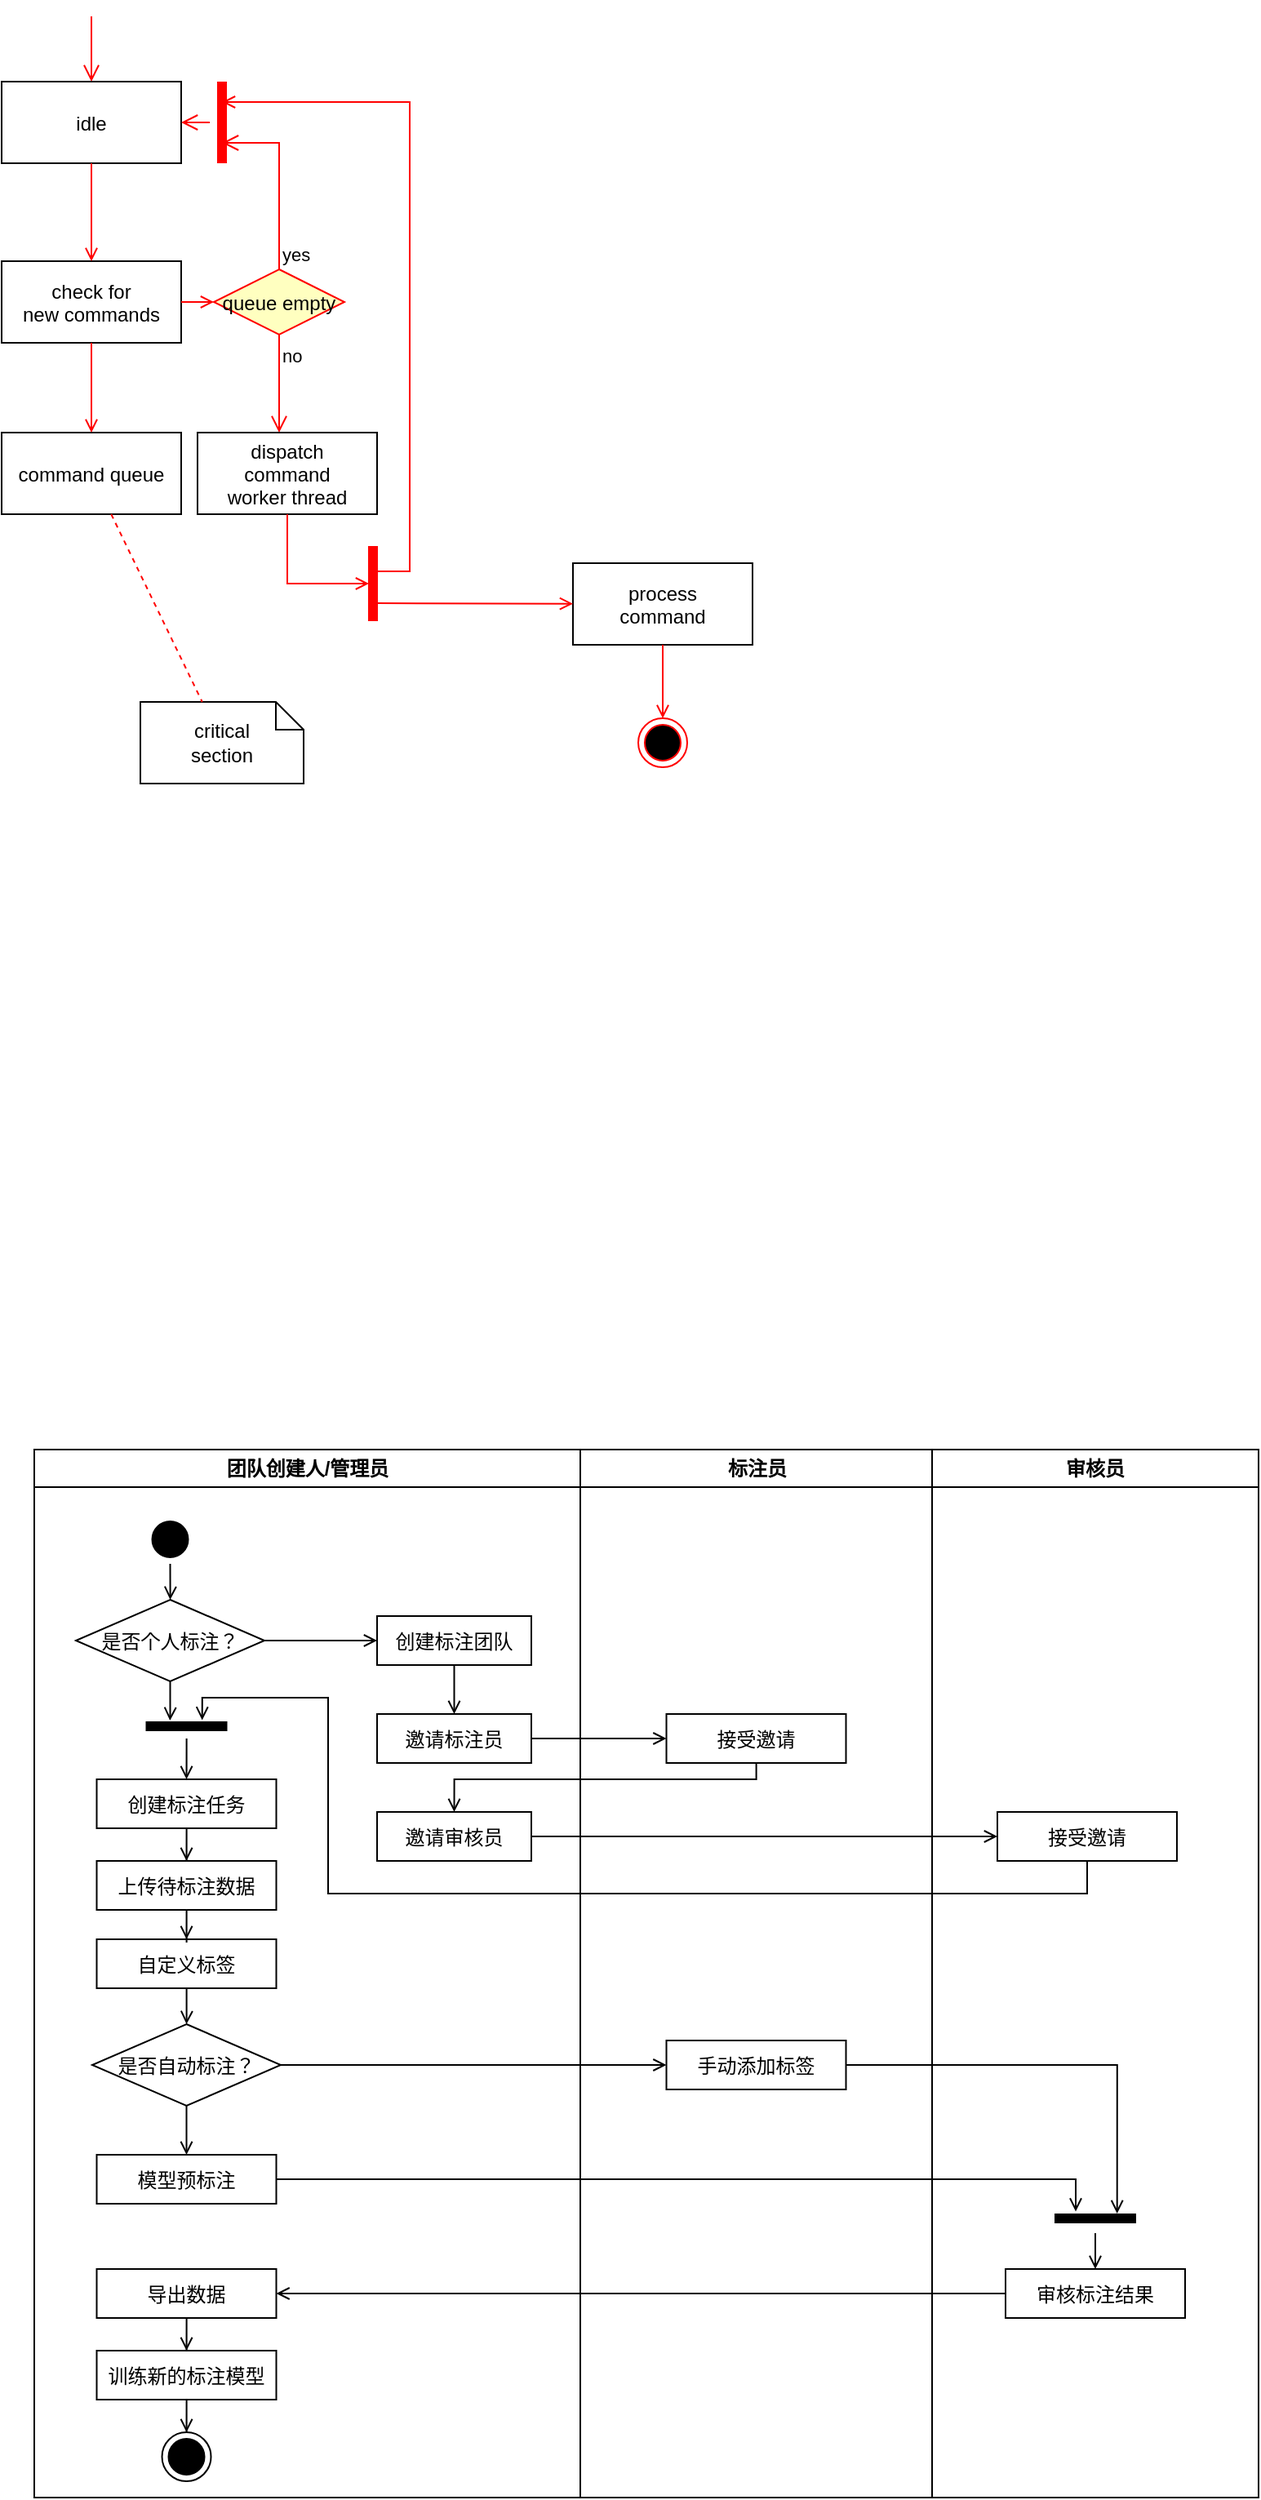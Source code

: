 <mxfile version="24.2.2" type="github">
  <diagram name="Page-1" id="e7e014a7-5840-1c2e-5031-d8a46d1fe8dd">
    <mxGraphModel dx="2163" dy="1971" grid="0" gridSize="10" guides="1" tooltips="1" connect="1" arrows="1" fold="1" page="0" pageScale="1" pageWidth="1169" pageHeight="826" background="#ffffff" math="0" shadow="0">
      <root>
        <mxCell id="0" />
        <mxCell id="1" parent="0" />
        <mxCell id="2" value="团队创建人/管理员" style="swimlane;whiteSpace=wrap;fontColor=#000000;strokeColor=default;" parent="1" vertex="1">
          <mxGeometry x="110" y="128" width="334.5" height="642" as="geometry" />
        </mxCell>
        <mxCell id="X5kjKqMFiwUnmaEWyvKP-103" style="edgeStyle=orthogonalEdgeStyle;rounded=0;orthogonalLoop=1;jettySize=auto;html=1;entryX=0.5;entryY=0;entryDx=0;entryDy=0;endArrow=open;endFill=0;strokeColor=default;fontColor=#000000;" parent="2" source="5" target="X5kjKqMFiwUnmaEWyvKP-41" edge="1">
          <mxGeometry relative="1" as="geometry" />
        </mxCell>
        <mxCell id="5" value="" style="ellipse;shape=startState;fillColor=#000000;strokeColor=default;fontColor=#000000;" parent="2" vertex="1">
          <mxGeometry x="68.25" y="40" width="30" height="30" as="geometry" />
        </mxCell>
        <mxCell id="X5kjKqMFiwUnmaEWyvKP-74" style="edgeStyle=orthogonalEdgeStyle;rounded=0;orthogonalLoop=1;jettySize=auto;html=1;entryX=0;entryY=0.5;entryDx=0;entryDy=0;endArrow=open;endFill=0;strokeColor=default;fontColor=#000000;" parent="2" source="X5kjKqMFiwUnmaEWyvKP-41" target="X5kjKqMFiwUnmaEWyvKP-52" edge="1">
          <mxGeometry relative="1" as="geometry" />
        </mxCell>
        <mxCell id="X5kjKqMFiwUnmaEWyvKP-41" value="是否个人标注？" style="rhombus;fillColor=#ffffff;strokeColor=default;fontColor=#000000;" parent="2" vertex="1">
          <mxGeometry x="25.5" y="92" width="115.5" height="50" as="geometry" />
        </mxCell>
        <mxCell id="X5kjKqMFiwUnmaEWyvKP-67" style="edgeStyle=orthogonalEdgeStyle;rounded=0;orthogonalLoop=1;jettySize=auto;html=1;endArrow=open;endFill=0;strokeColor=default;fontColor=#000000;" parent="2" source="X5kjKqMFiwUnmaEWyvKP-48" target="X5kjKqMFiwUnmaEWyvKP-64" edge="1">
          <mxGeometry relative="1" as="geometry" />
        </mxCell>
        <mxCell id="X5kjKqMFiwUnmaEWyvKP-48" value="自定义标签" style="strokeColor=default;fontColor=#000000;" parent="2" vertex="1">
          <mxGeometry x="38.25" y="300" width="110" height="30" as="geometry" />
        </mxCell>
        <mxCell id="X5kjKqMFiwUnmaEWyvKP-66" style="edgeStyle=orthogonalEdgeStyle;rounded=0;orthogonalLoop=1;jettySize=auto;html=1;entryX=0.5;entryY=0;entryDx=0;entryDy=0;endArrow=open;endFill=0;strokeColor=default;fontColor=#000000;" parent="2" source="X5kjKqMFiwUnmaEWyvKP-49" target="X5kjKqMFiwUnmaEWyvKP-48" edge="1">
          <mxGeometry relative="1" as="geometry" />
        </mxCell>
        <mxCell id="X5kjKqMFiwUnmaEWyvKP-49" value="上传待标注数据" style="strokeColor=default;fontColor=#000000;" parent="2" vertex="1">
          <mxGeometry x="38.25" y="252" width="110" height="30" as="geometry" />
        </mxCell>
        <mxCell id="X5kjKqMFiwUnmaEWyvKP-63" style="edgeStyle=orthogonalEdgeStyle;rounded=0;orthogonalLoop=1;jettySize=auto;html=1;entryX=0.5;entryY=0;entryDx=0;entryDy=0;endArrow=open;endFill=0;strokeColor=default;fontColor=#000000;" parent="2" source="X5kjKqMFiwUnmaEWyvKP-50" target="X5kjKqMFiwUnmaEWyvKP-49" edge="1">
          <mxGeometry relative="1" as="geometry" />
        </mxCell>
        <mxCell id="X5kjKqMFiwUnmaEWyvKP-50" value="创建标注任务" style="strokeColor=default;fontColor=#000000;" parent="2" vertex="1">
          <mxGeometry x="38.25" y="202" width="110" height="30" as="geometry" />
        </mxCell>
        <mxCell id="X5kjKqMFiwUnmaEWyvKP-61" style="edgeStyle=orthogonalEdgeStyle;rounded=0;orthogonalLoop=1;jettySize=auto;html=1;exitX=0.5;exitY=1;exitDx=0;exitDy=0;entryX=0.5;entryY=0;entryDx=0;entryDy=0;endArrow=open;endFill=0;strokeColor=default;fontColor=#000000;" parent="2" source="X5kjKqMFiwUnmaEWyvKP-52" target="X5kjKqMFiwUnmaEWyvKP-54" edge="1">
          <mxGeometry relative="1" as="geometry" />
        </mxCell>
        <mxCell id="X5kjKqMFiwUnmaEWyvKP-52" value="创建标注团队" style="strokeColor=default;fontColor=#000000;" parent="2" vertex="1">
          <mxGeometry x="210" y="102" width="94.5" height="30" as="geometry" />
        </mxCell>
        <mxCell id="X5kjKqMFiwUnmaEWyvKP-54" value="邀请标注员" style="strokeColor=default;fontColor=#000000;" parent="2" vertex="1">
          <mxGeometry x="210" y="162" width="94.5" height="30" as="geometry" />
        </mxCell>
        <mxCell id="X5kjKqMFiwUnmaEWyvKP-55" value="邀请审核员" style="strokeColor=default;fontColor=#000000;" parent="2" vertex="1">
          <mxGeometry x="210" y="222" width="94.5" height="30" as="geometry" />
        </mxCell>
        <mxCell id="X5kjKqMFiwUnmaEWyvKP-70" style="edgeStyle=orthogonalEdgeStyle;rounded=0;orthogonalLoop=1;jettySize=auto;html=1;entryX=0.5;entryY=0;entryDx=0;entryDy=0;endArrow=open;endFill=0;strokeColor=default;fontColor=#000000;" parent="2" source="X5kjKqMFiwUnmaEWyvKP-64" target="X5kjKqMFiwUnmaEWyvKP-45" edge="1">
          <mxGeometry relative="1" as="geometry" />
        </mxCell>
        <mxCell id="X5kjKqMFiwUnmaEWyvKP-64" value="是否自动标注？" style="rhombus;fillColor=#ffffff;strokeColor=default;fontColor=#000000;" parent="2" vertex="1">
          <mxGeometry x="35.5" y="352" width="115.5" height="50" as="geometry" />
        </mxCell>
        <mxCell id="X5kjKqMFiwUnmaEWyvKP-45" value="模型预标注" style="strokeColor=default;fontColor=#000000;" parent="2" vertex="1">
          <mxGeometry x="38.25" y="432" width="110" height="30" as="geometry" />
        </mxCell>
        <mxCell id="X5kjKqMFiwUnmaEWyvKP-72" style="edgeStyle=orthogonalEdgeStyle;rounded=0;orthogonalLoop=1;jettySize=auto;html=1;entryX=0.5;entryY=0;entryDx=0;entryDy=0;endArrow=open;endFill=0;strokeColor=default;fontColor=#000000;" parent="2" source="X5kjKqMFiwUnmaEWyvKP-46" target="X5kjKqMFiwUnmaEWyvKP-47" edge="1">
          <mxGeometry relative="1" as="geometry" />
        </mxCell>
        <mxCell id="X5kjKqMFiwUnmaEWyvKP-46" value="导出数据" style="strokeColor=default;fontColor=#000000;" parent="2" vertex="1">
          <mxGeometry x="38.25" y="502" width="110" height="30" as="geometry" />
        </mxCell>
        <mxCell id="X5kjKqMFiwUnmaEWyvKP-73" style="edgeStyle=orthogonalEdgeStyle;rounded=0;orthogonalLoop=1;jettySize=auto;html=1;entryX=0.5;entryY=0;entryDx=0;entryDy=0;endArrow=open;endFill=0;strokeColor=default;fontColor=#000000;" parent="2" source="X5kjKqMFiwUnmaEWyvKP-47" target="X5kjKqMFiwUnmaEWyvKP-68" edge="1">
          <mxGeometry relative="1" as="geometry" />
        </mxCell>
        <mxCell id="X5kjKqMFiwUnmaEWyvKP-47" value="训练新的标注模型" style="strokeColor=default;fontColor=#000000;" parent="2" vertex="1">
          <mxGeometry x="38.25" y="552" width="110" height="30" as="geometry" />
        </mxCell>
        <mxCell id="X5kjKqMFiwUnmaEWyvKP-68" value="" style="ellipse;shape=endState;fillColor=#000000;strokeColor=default;fontColor=#000000;" parent="2" vertex="1">
          <mxGeometry x="78.25" y="602" width="30" height="30" as="geometry" />
        </mxCell>
        <mxCell id="X5kjKqMFiwUnmaEWyvKP-79" style="edgeStyle=orthogonalEdgeStyle;rounded=0;orthogonalLoop=1;jettySize=auto;html=1;entryX=0.5;entryY=0;entryDx=0;entryDy=0;endArrow=open;endFill=0;strokeColor=default;fontColor=#000000;" parent="2" source="X5kjKqMFiwUnmaEWyvKP-75" target="X5kjKqMFiwUnmaEWyvKP-50" edge="1">
          <mxGeometry relative="1" as="geometry" />
        </mxCell>
        <mxCell id="X5kjKqMFiwUnmaEWyvKP-75" value="" style="shape=line;strokeWidth=6;strokeColor=default;rotation=0;fontColor=#000000;" parent="2" vertex="1">
          <mxGeometry x="68.25" y="162" width="50" height="15" as="geometry" />
        </mxCell>
        <mxCell id="X5kjKqMFiwUnmaEWyvKP-91" style="edgeStyle=orthogonalEdgeStyle;rounded=0;orthogonalLoop=1;jettySize=auto;html=1;entryX=0.298;entryY=0.269;entryDx=0;entryDy=0;entryPerimeter=0;endArrow=open;endFill=0;strokeColor=default;fontColor=#000000;" parent="2" source="X5kjKqMFiwUnmaEWyvKP-41" target="X5kjKqMFiwUnmaEWyvKP-75" edge="1">
          <mxGeometry relative="1" as="geometry" />
        </mxCell>
        <mxCell id="3" value="标注员" style="swimlane;whiteSpace=wrap;fontColor=#000000;strokeColor=default;" parent="1" vertex="1">
          <mxGeometry x="444.5" y="128" width="215.5" height="642" as="geometry" />
        </mxCell>
        <mxCell id="X5kjKqMFiwUnmaEWyvKP-57" value="接受邀请" style="strokeColor=default;fontColor=#000000;" parent="3" vertex="1">
          <mxGeometry x="52.75" y="162" width="110" height="30" as="geometry" />
        </mxCell>
        <mxCell id="X5kjKqMFiwUnmaEWyvKP-59" value="手动添加标签" style="strokeColor=default;fontColor=#000000;" parent="3" vertex="1">
          <mxGeometry x="52.75" y="362" width="110" height="30" as="geometry" />
        </mxCell>
        <mxCell id="4" value="审核员" style="swimlane;whiteSpace=wrap;fontColor=default;fillStyle=auto;labelBackgroundColor=none;labelBorderColor=none;strokeColor=default;" parent="1" vertex="1">
          <mxGeometry x="660" y="128" width="200" height="642" as="geometry" />
        </mxCell>
        <mxCell id="X5kjKqMFiwUnmaEWyvKP-56" value="接受邀请" style="strokeColor=default;fontColor=#000000;" parent="4" vertex="1">
          <mxGeometry x="40" y="222" width="110" height="30" as="geometry" />
        </mxCell>
        <mxCell id="X5kjKqMFiwUnmaEWyvKP-58" value="审核标注结果" style="strokeColor=default;fontColor=#000000;" parent="4" vertex="1">
          <mxGeometry x="45" y="502" width="110" height="30" as="geometry" />
        </mxCell>
        <mxCell id="X5kjKqMFiwUnmaEWyvKP-97" style="edgeStyle=orthogonalEdgeStyle;rounded=0;orthogonalLoop=1;jettySize=auto;html=1;entryX=0.5;entryY=0;entryDx=0;entryDy=0;endArrow=open;endFill=0;strokeColor=default;fontColor=#000000;" parent="4" source="X5kjKqMFiwUnmaEWyvKP-96" target="X5kjKqMFiwUnmaEWyvKP-58" edge="1">
          <mxGeometry relative="1" as="geometry" />
        </mxCell>
        <mxCell id="X5kjKqMFiwUnmaEWyvKP-96" value="" style="shape=line;strokeWidth=6;strokeColor=default;rotation=0;fontColor=#000000;" parent="4" vertex="1">
          <mxGeometry x="75" y="462" width="50" height="18" as="geometry" />
        </mxCell>
        <mxCell id="14" value="" style="edgeStyle=elbowEdgeStyle;elbow=horizontal;verticalAlign=bottom;endArrow=open;endSize=8;strokeColor=#FF0000;endFill=1;rounded=0" parent="1" target="15" edge="1">
          <mxGeometry x="484.5" y="148" as="geometry">
            <mxPoint x="125" y="-730" as="targetPoint" />
            <mxPoint x="145" y="-750" as="sourcePoint" />
          </mxGeometry>
        </mxCell>
        <mxCell id="15" value="idle" style="" parent="1" vertex="1">
          <mxGeometry x="90" y="-710" width="110" height="50" as="geometry" />
        </mxCell>
        <mxCell id="16" value="check for &#xa;new commands" style="" parent="1" vertex="1">
          <mxGeometry x="90" y="-600" width="110" height="50" as="geometry" />
        </mxCell>
        <mxCell id="17" value="" style="endArrow=open;strokeColor=#FF0000;endFill=1;rounded=0" parent="1" source="15" target="16" edge="1">
          <mxGeometry relative="1" as="geometry" />
        </mxCell>
        <mxCell id="18" value="command queue" style="" parent="1" vertex="1">
          <mxGeometry x="90" y="-495" width="110" height="50" as="geometry" />
        </mxCell>
        <mxCell id="19" value="" style="endArrow=open;strokeColor=#FF0000;endFill=1;rounded=0" parent="1" source="16" target="18" edge="1">
          <mxGeometry relative="1" as="geometry" />
        </mxCell>
        <mxCell id="21" value="queue empty" style="rhombus;fillColor=#ffffc0;strokeColor=#ff0000;" parent="1" vertex="1">
          <mxGeometry x="220" y="-595" width="80" height="40" as="geometry" />
        </mxCell>
        <mxCell id="22" value="yes" style="edgeStyle=elbowEdgeStyle;elbow=horizontal;align=left;verticalAlign=bottom;endArrow=open;endSize=8;strokeColor=#FF0000;exitX=0.5;exitY=0;endFill=1;rounded=0;entryX=0.75;entryY=0.5;entryPerimeter=0" parent="1" source="21" target="25" edge="1">
          <mxGeometry x="-1" relative="1" as="geometry">
            <mxPoint x="230" y="-670" as="targetPoint" />
            <Array as="points">
              <mxPoint x="260" y="-640" />
            </Array>
          </mxGeometry>
        </mxCell>
        <mxCell id="23" value="no" style="edgeStyle=elbowEdgeStyle;elbow=horizontal;align=left;verticalAlign=top;endArrow=open;endSize=8;strokeColor=#FF0000;endFill=1;rounded=0" parent="1" source="21" target="30" edge="1">
          <mxGeometry x="-1" relative="1" as="geometry">
            <mxPoint x="260" y="-515" as="targetPoint" />
          </mxGeometry>
        </mxCell>
        <mxCell id="24" value="" style="endArrow=open;strokeColor=#FF0000;endFill=1;rounded=0" parent="1" source="16" target="21" edge="1">
          <mxGeometry relative="1" as="geometry" />
        </mxCell>
        <mxCell id="25" value="" style="shape=line;strokeWidth=6;strokeColor=#ff0000;rotation=90" parent="1" vertex="1">
          <mxGeometry x="200" y="-692.5" width="50" height="15" as="geometry" />
        </mxCell>
        <mxCell id="26" value="" style="edgeStyle=elbowEdgeStyle;elbow=horizontal;verticalAlign=bottom;endArrow=open;endSize=8;strokeColor=#FF0000;endFill=1;rounded=0" parent="1" source="25" target="15" edge="1">
          <mxGeometry x="574.5" y="218" as="geometry">
            <mxPoint x="300" y="-680" as="targetPoint" />
          </mxGeometry>
        </mxCell>
        <mxCell id="30" value="dispatch&#xa;command&#xa;worker thread" style="" parent="1" vertex="1">
          <mxGeometry x="210" y="-495" width="110" height="50" as="geometry" />
        </mxCell>
        <mxCell id="31" value="critical&#xa;section" style="shape=note;whiteSpace=wrap;size=17" parent="1" vertex="1">
          <mxGeometry x="175" y="-330" width="100" height="50" as="geometry" />
        </mxCell>
        <mxCell id="32" value="" style="endArrow=none;strokeColor=#FF0000;endFill=0;rounded=0;dashed=1" parent="1" source="18" target="31" edge="1">
          <mxGeometry relative="1" as="geometry" />
        </mxCell>
        <mxCell id="34" value="" style="whiteSpace=wrap;strokeColor=#FF0000;fillColor=#FF0000" parent="1" vertex="1">
          <mxGeometry x="315" y="-425" width="5" height="45" as="geometry" />
        </mxCell>
        <mxCell id="41" value="" style="edgeStyle=elbowEdgeStyle;elbow=horizontal;entryX=0;entryY=0.5;strokeColor=#FF0000;endArrow=open;endFill=1;rounded=0" parent="1" source="30" target="34" edge="1">
          <mxGeometry width="100" height="100" relative="1" as="geometry">
            <mxPoint x="130" y="-340" as="sourcePoint" />
            <mxPoint x="230" y="-440" as="targetPoint" />
            <Array as="points">
              <mxPoint x="265" y="-420" />
            </Array>
          </mxGeometry>
        </mxCell>
        <mxCell id="33" value="process&#xa;command" style="" parent="1" vertex="1">
          <mxGeometry x="440" y="-415" width="110" height="50" as="geometry" />
        </mxCell>
        <mxCell id="35" value="" style="edgeStyle=elbowEdgeStyle;elbow=horizontal;strokeColor=#FF0000;endArrow=open;endFill=1;rounded=0;entryX=0.25;entryY=0.5;entryPerimeter=0" parent="1" target="25" edge="1">
          <mxGeometry width="100" height="100" relative="1" as="geometry">
            <mxPoint x="320" y="-410" as="sourcePoint" />
            <mxPoint x="230" y="-700" as="targetPoint" />
            <Array as="points">
              <mxPoint x="340" y="-685" />
            </Array>
          </mxGeometry>
        </mxCell>
        <mxCell id="37" value="" style="edgeStyle=none;strokeColor=#FF0000;endArrow=open;endFill=1;rounded=0" parent="1" target="33" edge="1">
          <mxGeometry width="100" height="100" relative="1" as="geometry">
            <mxPoint x="320" y="-390.5" as="sourcePoint" />
            <mxPoint x="440" y="-390.5" as="targetPoint" />
          </mxGeometry>
        </mxCell>
        <mxCell id="38" value="" style="ellipse;shape=endState;fillColor=#000000;strokeColor=#ff0000" parent="1" vertex="1">
          <mxGeometry x="480" y="-320" width="30" height="30" as="geometry" />
        </mxCell>
        <mxCell id="39" value="" style="endArrow=open;strokeColor=#FF0000;endFill=1;rounded=0" parent="1" source="33" target="38" edge="1">
          <mxGeometry relative="1" as="geometry" />
        </mxCell>
        <mxCell id="X5kjKqMFiwUnmaEWyvKP-82" style="edgeStyle=orthogonalEdgeStyle;rounded=0;orthogonalLoop=1;jettySize=auto;html=1;entryX=0;entryY=0.5;entryDx=0;entryDy=0;endArrow=open;endFill=0;strokeColor=default;fontColor=#000000;" parent="1" source="X5kjKqMFiwUnmaEWyvKP-54" target="X5kjKqMFiwUnmaEWyvKP-57" edge="1">
          <mxGeometry relative="1" as="geometry" />
        </mxCell>
        <mxCell id="X5kjKqMFiwUnmaEWyvKP-83" style="edgeStyle=orthogonalEdgeStyle;rounded=0;orthogonalLoop=1;jettySize=auto;html=1;entryX=0.5;entryY=0;entryDx=0;entryDy=0;endArrow=open;endFill=0;strokeColor=default;fontColor=#000000;" parent="1" source="X5kjKqMFiwUnmaEWyvKP-57" target="X5kjKqMFiwUnmaEWyvKP-55" edge="1">
          <mxGeometry relative="1" as="geometry">
            <mxPoint x="530" y="370.0" as="targetPoint" />
            <Array as="points">
              <mxPoint x="552" y="330" />
              <mxPoint x="367" y="330" />
            </Array>
          </mxGeometry>
        </mxCell>
        <mxCell id="X5kjKqMFiwUnmaEWyvKP-84" style="edgeStyle=orthogonalEdgeStyle;rounded=0;orthogonalLoop=1;jettySize=auto;html=1;entryX=0;entryY=0.5;entryDx=0;entryDy=0;endArrow=open;endFill=0;strokeColor=default;fontColor=#000000;" parent="1" source="X5kjKqMFiwUnmaEWyvKP-55" target="X5kjKqMFiwUnmaEWyvKP-56" edge="1">
          <mxGeometry relative="1" as="geometry" />
        </mxCell>
        <mxCell id="X5kjKqMFiwUnmaEWyvKP-94" style="edgeStyle=orthogonalEdgeStyle;rounded=0;orthogonalLoop=1;jettySize=auto;html=1;entryX=0.692;entryY=0.248;entryDx=0;entryDy=0;entryPerimeter=0;endArrow=open;endFill=0;strokeColor=default;fontColor=#000000;" parent="1" source="X5kjKqMFiwUnmaEWyvKP-56" target="X5kjKqMFiwUnmaEWyvKP-75" edge="1">
          <mxGeometry relative="1" as="geometry">
            <Array as="points">
              <mxPoint x="755" y="400" />
              <mxPoint x="290" y="400" />
              <mxPoint x="290" y="280" />
              <mxPoint x="213" y="280" />
            </Array>
          </mxGeometry>
        </mxCell>
        <mxCell id="X5kjKqMFiwUnmaEWyvKP-95" style="edgeStyle=orthogonalEdgeStyle;rounded=0;orthogonalLoop=1;jettySize=auto;html=1;entryX=0;entryY=0.5;entryDx=0;entryDy=0;endArrow=open;endFill=0;strokeColor=default;fontColor=#000000;" parent="1" source="X5kjKqMFiwUnmaEWyvKP-64" target="X5kjKqMFiwUnmaEWyvKP-59" edge="1">
          <mxGeometry relative="1" as="geometry" />
        </mxCell>
        <mxCell id="X5kjKqMFiwUnmaEWyvKP-99" style="edgeStyle=orthogonalEdgeStyle;rounded=0;orthogonalLoop=1;jettySize=auto;html=1;entryX=0.767;entryY=0.333;entryDx=0;entryDy=0;entryPerimeter=0;endArrow=open;endFill=0;strokeColor=default;fontColor=#000000;" parent="1" source="X5kjKqMFiwUnmaEWyvKP-59" target="X5kjKqMFiwUnmaEWyvKP-96" edge="1">
          <mxGeometry relative="1" as="geometry" />
        </mxCell>
        <mxCell id="X5kjKqMFiwUnmaEWyvKP-101" style="edgeStyle=orthogonalEdgeStyle;rounded=0;orthogonalLoop=1;jettySize=auto;html=1;entryX=0.26;entryY=0.265;entryDx=0;entryDy=0;entryPerimeter=0;endArrow=open;endFill=0;strokeColor=default;fontColor=#000000;" parent="1" source="X5kjKqMFiwUnmaEWyvKP-45" target="X5kjKqMFiwUnmaEWyvKP-96" edge="1">
          <mxGeometry relative="1" as="geometry">
            <Array as="points">
              <mxPoint x="748" y="575" />
            </Array>
          </mxGeometry>
        </mxCell>
        <mxCell id="X5kjKqMFiwUnmaEWyvKP-102" style="edgeStyle=orthogonalEdgeStyle;rounded=0;orthogonalLoop=1;jettySize=auto;html=1;entryX=1;entryY=0.5;entryDx=0;entryDy=0;endArrow=open;endFill=0;strokeColor=default;fontColor=#000000;" parent="1" source="X5kjKqMFiwUnmaEWyvKP-58" target="X5kjKqMFiwUnmaEWyvKP-46" edge="1">
          <mxGeometry relative="1" as="geometry" />
        </mxCell>
      </root>
    </mxGraphModel>
  </diagram>
</mxfile>
